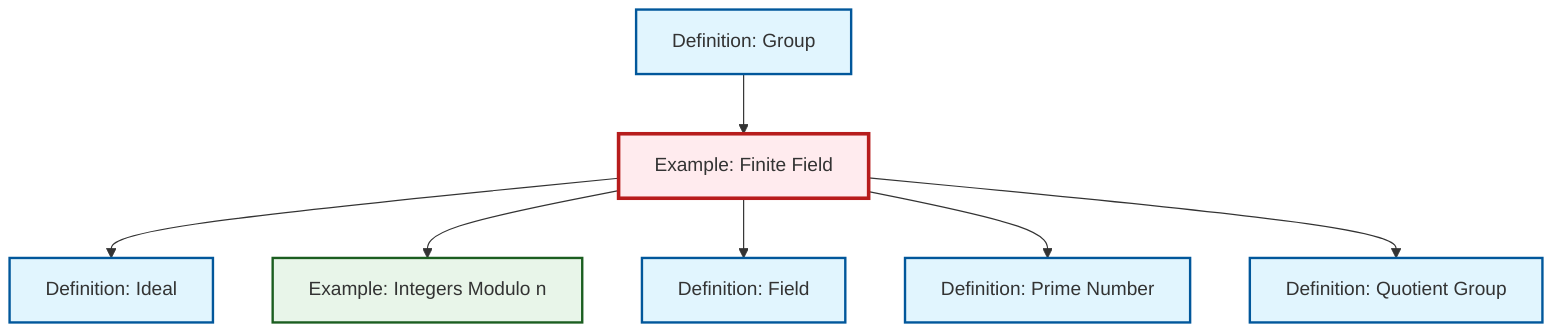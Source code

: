 graph TD
    classDef definition fill:#e1f5fe,stroke:#01579b,stroke-width:2px
    classDef theorem fill:#f3e5f5,stroke:#4a148c,stroke-width:2px
    classDef axiom fill:#fff3e0,stroke:#e65100,stroke-width:2px
    classDef example fill:#e8f5e9,stroke:#1b5e20,stroke-width:2px
    classDef current fill:#ffebee,stroke:#b71c1c,stroke-width:3px
    ex-finite-field["Example: Finite Field"]:::example
    def-field["Definition: Field"]:::definition
    ex-quotient-integers-mod-n["Example: Integers Modulo n"]:::example
    def-quotient-group["Definition: Quotient Group"]:::definition
    def-ideal["Definition: Ideal"]:::definition
    def-group["Definition: Group"]:::definition
    def-prime["Definition: Prime Number"]:::definition
    def-group --> ex-finite-field
    ex-finite-field --> def-ideal
    ex-finite-field --> ex-quotient-integers-mod-n
    ex-finite-field --> def-field
    ex-finite-field --> def-prime
    ex-finite-field --> def-quotient-group
    class ex-finite-field current